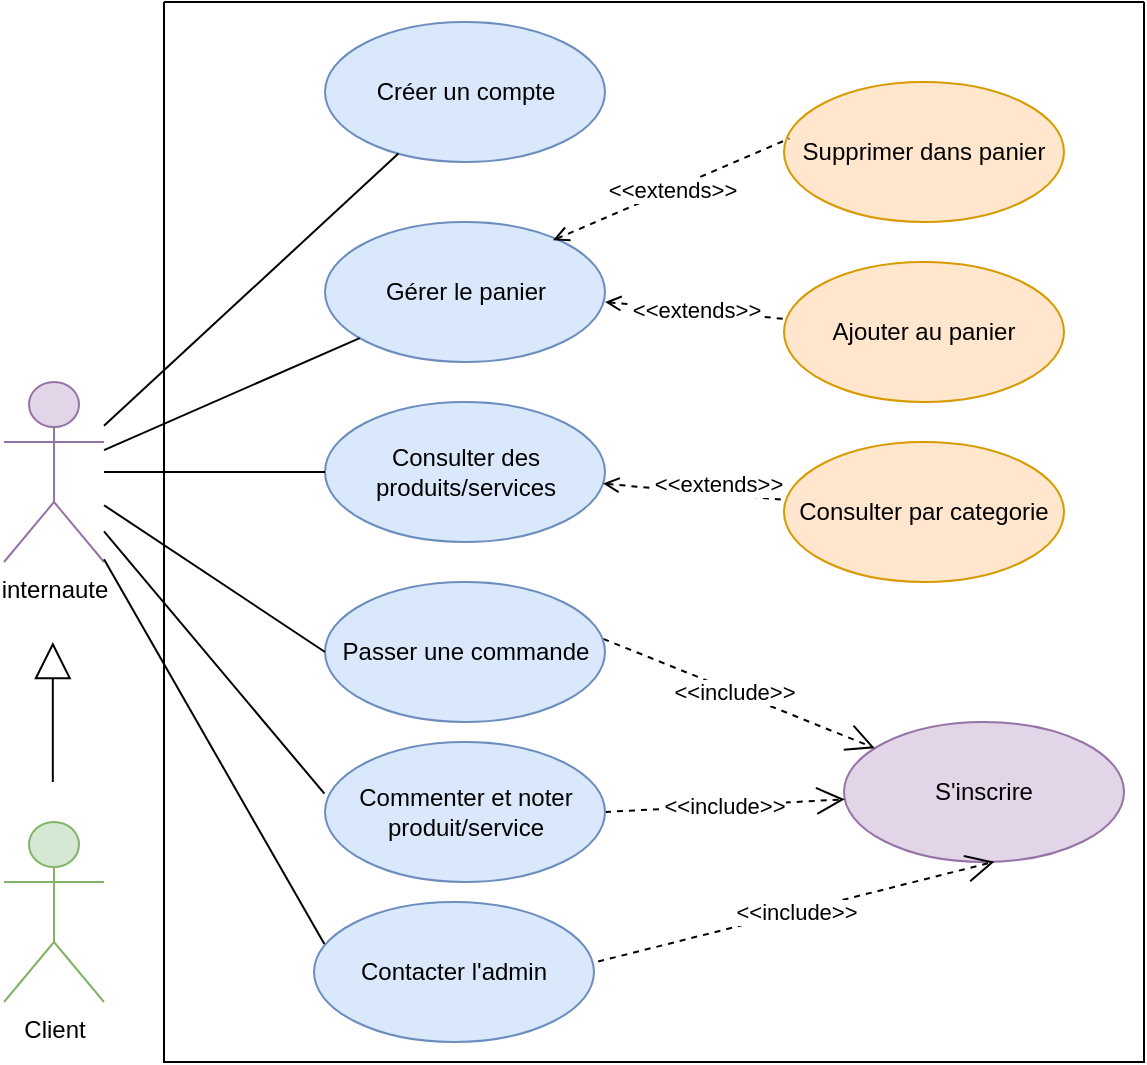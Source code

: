 <mxfile version="24.7.15">
  <diagram name="Page-1" id="bUEUwU-Q62BYzUw0XERP">
    <mxGraphModel dx="1687" dy="2020" grid="1" gridSize="10" guides="1" tooltips="1" connect="1" arrows="1" fold="1" page="1" pageScale="1" pageWidth="850" pageHeight="1100" math="0" shadow="0">
      <root>
        <mxCell id="0" />
        <mxCell id="1" parent="0" />
        <mxCell id="_1SP2gPX3ro1V0lYQWk0-16" value="" style="swimlane;startSize=0;" parent="1" vertex="1">
          <mxGeometry x="210" y="-50" width="490" height="530" as="geometry" />
        </mxCell>
        <mxCell id="_1SP2gPX3ro1V0lYQWk0-1" value="internaute" style="shape=umlActor;verticalLabelPosition=bottom;verticalAlign=top;html=1;outlineConnect=0;fillColor=#e1d5e7;strokeColor=#9673a6;" parent="_1SP2gPX3ro1V0lYQWk0-16" vertex="1">
          <mxGeometry x="-80" y="190" width="50" height="90" as="geometry" />
        </mxCell>
        <mxCell id="_1SP2gPX3ro1V0lYQWk0-29" value="S&#39;inscrire" style="ellipse;whiteSpace=wrap;html=1;fillColor=#e1d5e7;strokeColor=#9673a6;" parent="_1SP2gPX3ro1V0lYQWk0-16" vertex="1">
          <mxGeometry x="340" y="360" width="140" height="70" as="geometry" />
        </mxCell>
        <mxCell id="_1SP2gPX3ro1V0lYQWk0-47" value="&amp;lt;&amp;lt;include&amp;gt;&amp;gt;" style="endArrow=open;endSize=12;dashed=1;html=1;rounded=0;exitX=1;exitY=0.5;exitDx=0;exitDy=0;" parent="_1SP2gPX3ro1V0lYQWk0-16" source="_1SP2gPX3ro1V0lYQWk0-20" target="_1SP2gPX3ro1V0lYQWk0-29" edge="1">
          <mxGeometry width="160" relative="1" as="geometry">
            <mxPoint x="245" y="51.89" as="sourcePoint" />
            <mxPoint x="464.578" y="158.113" as="targetPoint" />
          </mxGeometry>
        </mxCell>
        <mxCell id="_1SP2gPX3ro1V0lYQWk0-48" value="&amp;lt;&amp;lt;include&amp;gt;&amp;gt;" style="endArrow=open;endSize=12;dashed=1;html=1;rounded=0;exitX=0.954;exitY=0.374;exitDx=0;exitDy=0;exitPerimeter=0;" parent="_1SP2gPX3ro1V0lYQWk0-16" source="_1SP2gPX3ro1V0lYQWk0-19" target="_1SP2gPX3ro1V0lYQWk0-29" edge="1">
          <mxGeometry width="160" relative="1" as="geometry">
            <mxPoint x="180" y="113.5" as="sourcePoint" />
            <mxPoint x="400" y="220" as="targetPoint" />
          </mxGeometry>
        </mxCell>
        <mxCell id="SZk2A1mEkm47gknhFR_O-5" value="&lt;div&gt;Gérer le panier&lt;/div&gt;" style="ellipse;whiteSpace=wrap;html=1;fillColor=#dae8fc;strokeColor=#6c8ebf;" parent="_1SP2gPX3ro1V0lYQWk0-16" vertex="1">
          <mxGeometry x="80.5" y="110" width="140" height="70" as="geometry" />
        </mxCell>
        <mxCell id="SZk2A1mEkm47gknhFR_O-4" value="Supprimer dans panier" style="ellipse;whiteSpace=wrap;html=1;fillColor=#ffe6cc;strokeColor=#d79b00;" parent="_1SP2gPX3ro1V0lYQWk0-16" vertex="1">
          <mxGeometry x="310" y="40" width="140" height="70" as="geometry" />
        </mxCell>
        <mxCell id="SZk2A1mEkm47gknhFR_O-1" value="Créer un compte" style="ellipse;whiteSpace=wrap;html=1;fillColor=#dae8fc;strokeColor=#6c8ebf;" parent="_1SP2gPX3ro1V0lYQWk0-16" vertex="1">
          <mxGeometry x="80.5" y="10" width="140" height="70" as="geometry" />
        </mxCell>
        <mxCell id="_1SP2gPX3ro1V0lYQWk0-17" value="Consulter des produits/services" style="ellipse;whiteSpace=wrap;html=1;fillColor=#dae8fc;strokeColor=#6c8ebf;" parent="_1SP2gPX3ro1V0lYQWk0-16" vertex="1">
          <mxGeometry x="80.5" y="200" width="140" height="70" as="geometry" />
        </mxCell>
        <mxCell id="_1SP2gPX3ro1V0lYQWk0-19" value="Passer une commande" style="ellipse;whiteSpace=wrap;html=1;fillColor=#dae8fc;strokeColor=#6c8ebf;" parent="_1SP2gPX3ro1V0lYQWk0-16" vertex="1">
          <mxGeometry x="80.5" y="290.0" width="140" height="70" as="geometry" />
        </mxCell>
        <mxCell id="_1SP2gPX3ro1V0lYQWk0-20" value="Commenter et noter produit/service" style="ellipse;whiteSpace=wrap;html=1;fillColor=#dae8fc;strokeColor=#6c8ebf;" parent="_1SP2gPX3ro1V0lYQWk0-16" vertex="1">
          <mxGeometry x="80.5" y="370.0" width="140" height="70" as="geometry" />
        </mxCell>
        <mxCell id="_1SP2gPX3ro1V0lYQWk0-27" value="Contacter l&#39;admin" style="ellipse;whiteSpace=wrap;html=1;fillColor=#dae8fc;strokeColor=#6c8ebf;" parent="_1SP2gPX3ro1V0lYQWk0-16" vertex="1">
          <mxGeometry x="75" y="450" width="140" height="70" as="geometry" />
        </mxCell>
        <mxCell id="FpshHeZ8C7Dkaik3xRZZ-6" value="&amp;lt;&amp;lt;include&amp;gt;&amp;gt;" style="endArrow=open;endSize=12;dashed=1;html=1;rounded=0;exitX=1.015;exitY=0.425;exitDx=0;exitDy=0;exitPerimeter=0;entryX=0.537;entryY=0.998;entryDx=0;entryDy=0;entryPerimeter=0;" parent="_1SP2gPX3ro1V0lYQWk0-16" source="_1SP2gPX3ro1V0lYQWk0-27" target="_1SP2gPX3ro1V0lYQWk0-29" edge="1">
          <mxGeometry width="160" relative="1" as="geometry">
            <mxPoint x="220.5" y="695" as="sourcePoint" />
            <mxPoint x="440.5" y="280" as="targetPoint" />
          </mxGeometry>
        </mxCell>
        <mxCell id="eYcnwSPEYVFFNBRsw18R-63" value="Ajouter au panier" style="ellipse;whiteSpace=wrap;html=1;fillColor=#ffe6cc;strokeColor=#d79b00;" parent="_1SP2gPX3ro1V0lYQWk0-16" vertex="1">
          <mxGeometry x="310" y="130" width="140" height="70" as="geometry" />
        </mxCell>
        <mxCell id="eYcnwSPEYVFFNBRsw18R-64" value="&amp;lt;&amp;lt;extends&amp;gt;&amp;gt;" style="endArrow=none;endSize=7;endFill=0;html=1;rounded=0;exitX=0.924;exitY=0.843;exitDx=0;exitDy=0;exitPerimeter=0;dashed=1;startArrow=open;startFill=0;" parent="_1SP2gPX3ro1V0lYQWk0-16" target="eYcnwSPEYVFFNBRsw18R-63" edge="1">
          <mxGeometry width="160" relative="1" as="geometry">
            <mxPoint x="220.5" y="150" as="sourcePoint" />
            <mxPoint x="301.5" y="207" as="targetPoint" />
          </mxGeometry>
        </mxCell>
        <mxCell id="eYcnwSPEYVFFNBRsw18R-65" value="&amp;lt;&amp;lt;extends&amp;gt;&amp;gt;" style="endArrow=none;endSize=7;endFill=0;html=1;rounded=0;exitX=0.814;exitY=0.131;exitDx=0;exitDy=0;exitPerimeter=0;entryX=0.019;entryY=0.404;entryDx=0;entryDy=0;entryPerimeter=0;dashed=1;startArrow=open;startFill=0;" parent="_1SP2gPX3ro1V0lYQWk0-16" source="SZk2A1mEkm47gknhFR_O-5" target="SZk2A1mEkm47gknhFR_O-4" edge="1">
          <mxGeometry width="160" relative="1" as="geometry">
            <mxPoint x="190" y="110" as="sourcePoint" />
            <mxPoint x="253.5" y="134" as="targetPoint" />
          </mxGeometry>
        </mxCell>
        <mxCell id="eYcnwSPEYVFFNBRsw18R-67" value="Consulter par categorie" style="ellipse;whiteSpace=wrap;html=1;fillColor=#ffe6cc;strokeColor=#d79b00;" parent="_1SP2gPX3ro1V0lYQWk0-16" vertex="1">
          <mxGeometry x="310" y="220" width="140" height="70" as="geometry" />
        </mxCell>
        <mxCell id="eYcnwSPEYVFFNBRsw18R-68" value="&amp;lt;&amp;lt;extends&amp;gt;&amp;gt;" style="endArrow=none;endSize=7;endFill=0;html=1;rounded=0;dashed=1;startArrow=open;startFill=0;" parent="_1SP2gPX3ro1V0lYQWk0-16" source="_1SP2gPX3ro1V0lYQWk0-17" target="eYcnwSPEYVFFNBRsw18R-67" edge="1">
          <mxGeometry x="0.237" y="5" width="160" relative="1" as="geometry">
            <mxPoint x="170" y="220" as="sourcePoint" />
            <mxPoint x="332.5" y="245" as="targetPoint" />
            <mxPoint as="offset" />
          </mxGeometry>
        </mxCell>
        <mxCell id="_1SP2gPX3ro1V0lYQWk0-7" value="" style="endArrow=block;endSize=16;endFill=0;html=1;rounded=0;" parent="_1SP2gPX3ro1V0lYQWk0-16" edge="1">
          <mxGeometry width="160" relative="1" as="geometry">
            <mxPoint x="-55.59" y="390" as="sourcePoint" />
            <mxPoint x="-55.59" y="320" as="targetPoint" />
          </mxGeometry>
        </mxCell>
        <mxCell id="SZk2A1mEkm47gknhFR_O-32" value="" style="endArrow=none;html=1;rounded=0;" parent="_1SP2gPX3ro1V0lYQWk0-16" source="_1SP2gPX3ro1V0lYQWk0-1" target="SZk2A1mEkm47gknhFR_O-5" edge="1">
          <mxGeometry relative="1" as="geometry">
            <mxPoint x="-90" y="230" as="sourcePoint" />
            <mxPoint x="78" y="118" as="targetPoint" />
          </mxGeometry>
        </mxCell>
        <mxCell id="SZk2A1mEkm47gknhFR_O-10" value="" style="endArrow=none;html=1;rounded=0;" parent="_1SP2gPX3ro1V0lYQWk0-16" source="_1SP2gPX3ro1V0lYQWk0-1" target="SZk2A1mEkm47gknhFR_O-1" edge="1">
          <mxGeometry relative="1" as="geometry">
            <mxPoint x="-70" y="200" as="sourcePoint" />
            <mxPoint x="63.319" y="135.779" as="targetPoint" />
          </mxGeometry>
        </mxCell>
        <mxCell id="SZk2A1mEkm47gknhFR_O-3" value="" style="endArrow=none;html=1;rounded=0;entryX=0;entryY=0.5;entryDx=0;entryDy=0;" parent="_1SP2gPX3ro1V0lYQWk0-16" source="_1SP2gPX3ro1V0lYQWk0-1" target="_1SP2gPX3ro1V0lYQWk0-17" edge="1">
          <mxGeometry relative="1" as="geometry">
            <mxPoint x="-70" y="250" as="sourcePoint" />
            <mxPoint x="78.819" y="329.999" as="targetPoint" />
          </mxGeometry>
        </mxCell>
        <mxCell id="_1SP2gPX3ro1V0lYQWk0-41" value="" style="endArrow=none;html=1;rounded=0;entryX=0;entryY=0.5;entryDx=0;entryDy=0;" parent="_1SP2gPX3ro1V0lYQWk0-16" source="_1SP2gPX3ro1V0lYQWk0-1" target="_1SP2gPX3ro1V0lYQWk0-19" edge="1">
          <mxGeometry relative="1" as="geometry">
            <mxPoint x="-70" y="280" as="sourcePoint" />
            <mxPoint x="70.5" y="472.8" as="targetPoint" />
          </mxGeometry>
        </mxCell>
        <mxCell id="_1SP2gPX3ro1V0lYQWk0-42" value="" style="endArrow=none;html=1;rounded=0;entryX=-0.002;entryY=0.369;entryDx=0;entryDy=0;entryPerimeter=0;" parent="_1SP2gPX3ro1V0lYQWk0-16" source="_1SP2gPX3ro1V0lYQWk0-1" target="_1SP2gPX3ro1V0lYQWk0-20" edge="1">
          <mxGeometry relative="1" as="geometry">
            <mxPoint x="-70" y="290" as="sourcePoint" />
            <mxPoint x="70.5" y="552.8" as="targetPoint" />
          </mxGeometry>
        </mxCell>
        <mxCell id="_1SP2gPX3ro1V0lYQWk0-44" value="" style="endArrow=none;html=1;rounded=0;entryX=0.037;entryY=0.3;entryDx=0;entryDy=0;entryPerimeter=0;" parent="_1SP2gPX3ro1V0lYQWk0-16" source="_1SP2gPX3ro1V0lYQWk0-1" target="_1SP2gPX3ro1V0lYQWk0-27" edge="1">
          <mxGeometry relative="1" as="geometry">
            <mxPoint x="-70" y="330" as="sourcePoint" />
            <mxPoint x="70.5" y="712.8" as="targetPoint" />
          </mxGeometry>
        </mxCell>
        <mxCell id="FpshHeZ8C7Dkaik3xRZZ-1" value="Client" style="shape=umlActor;verticalLabelPosition=bottom;verticalAlign=top;html=1;outlineConnect=0;fillColor=#d5e8d4;strokeColor=#82b366;" parent="1" vertex="1">
          <mxGeometry x="130" y="360" width="50" height="90" as="geometry" />
        </mxCell>
      </root>
    </mxGraphModel>
  </diagram>
</mxfile>
